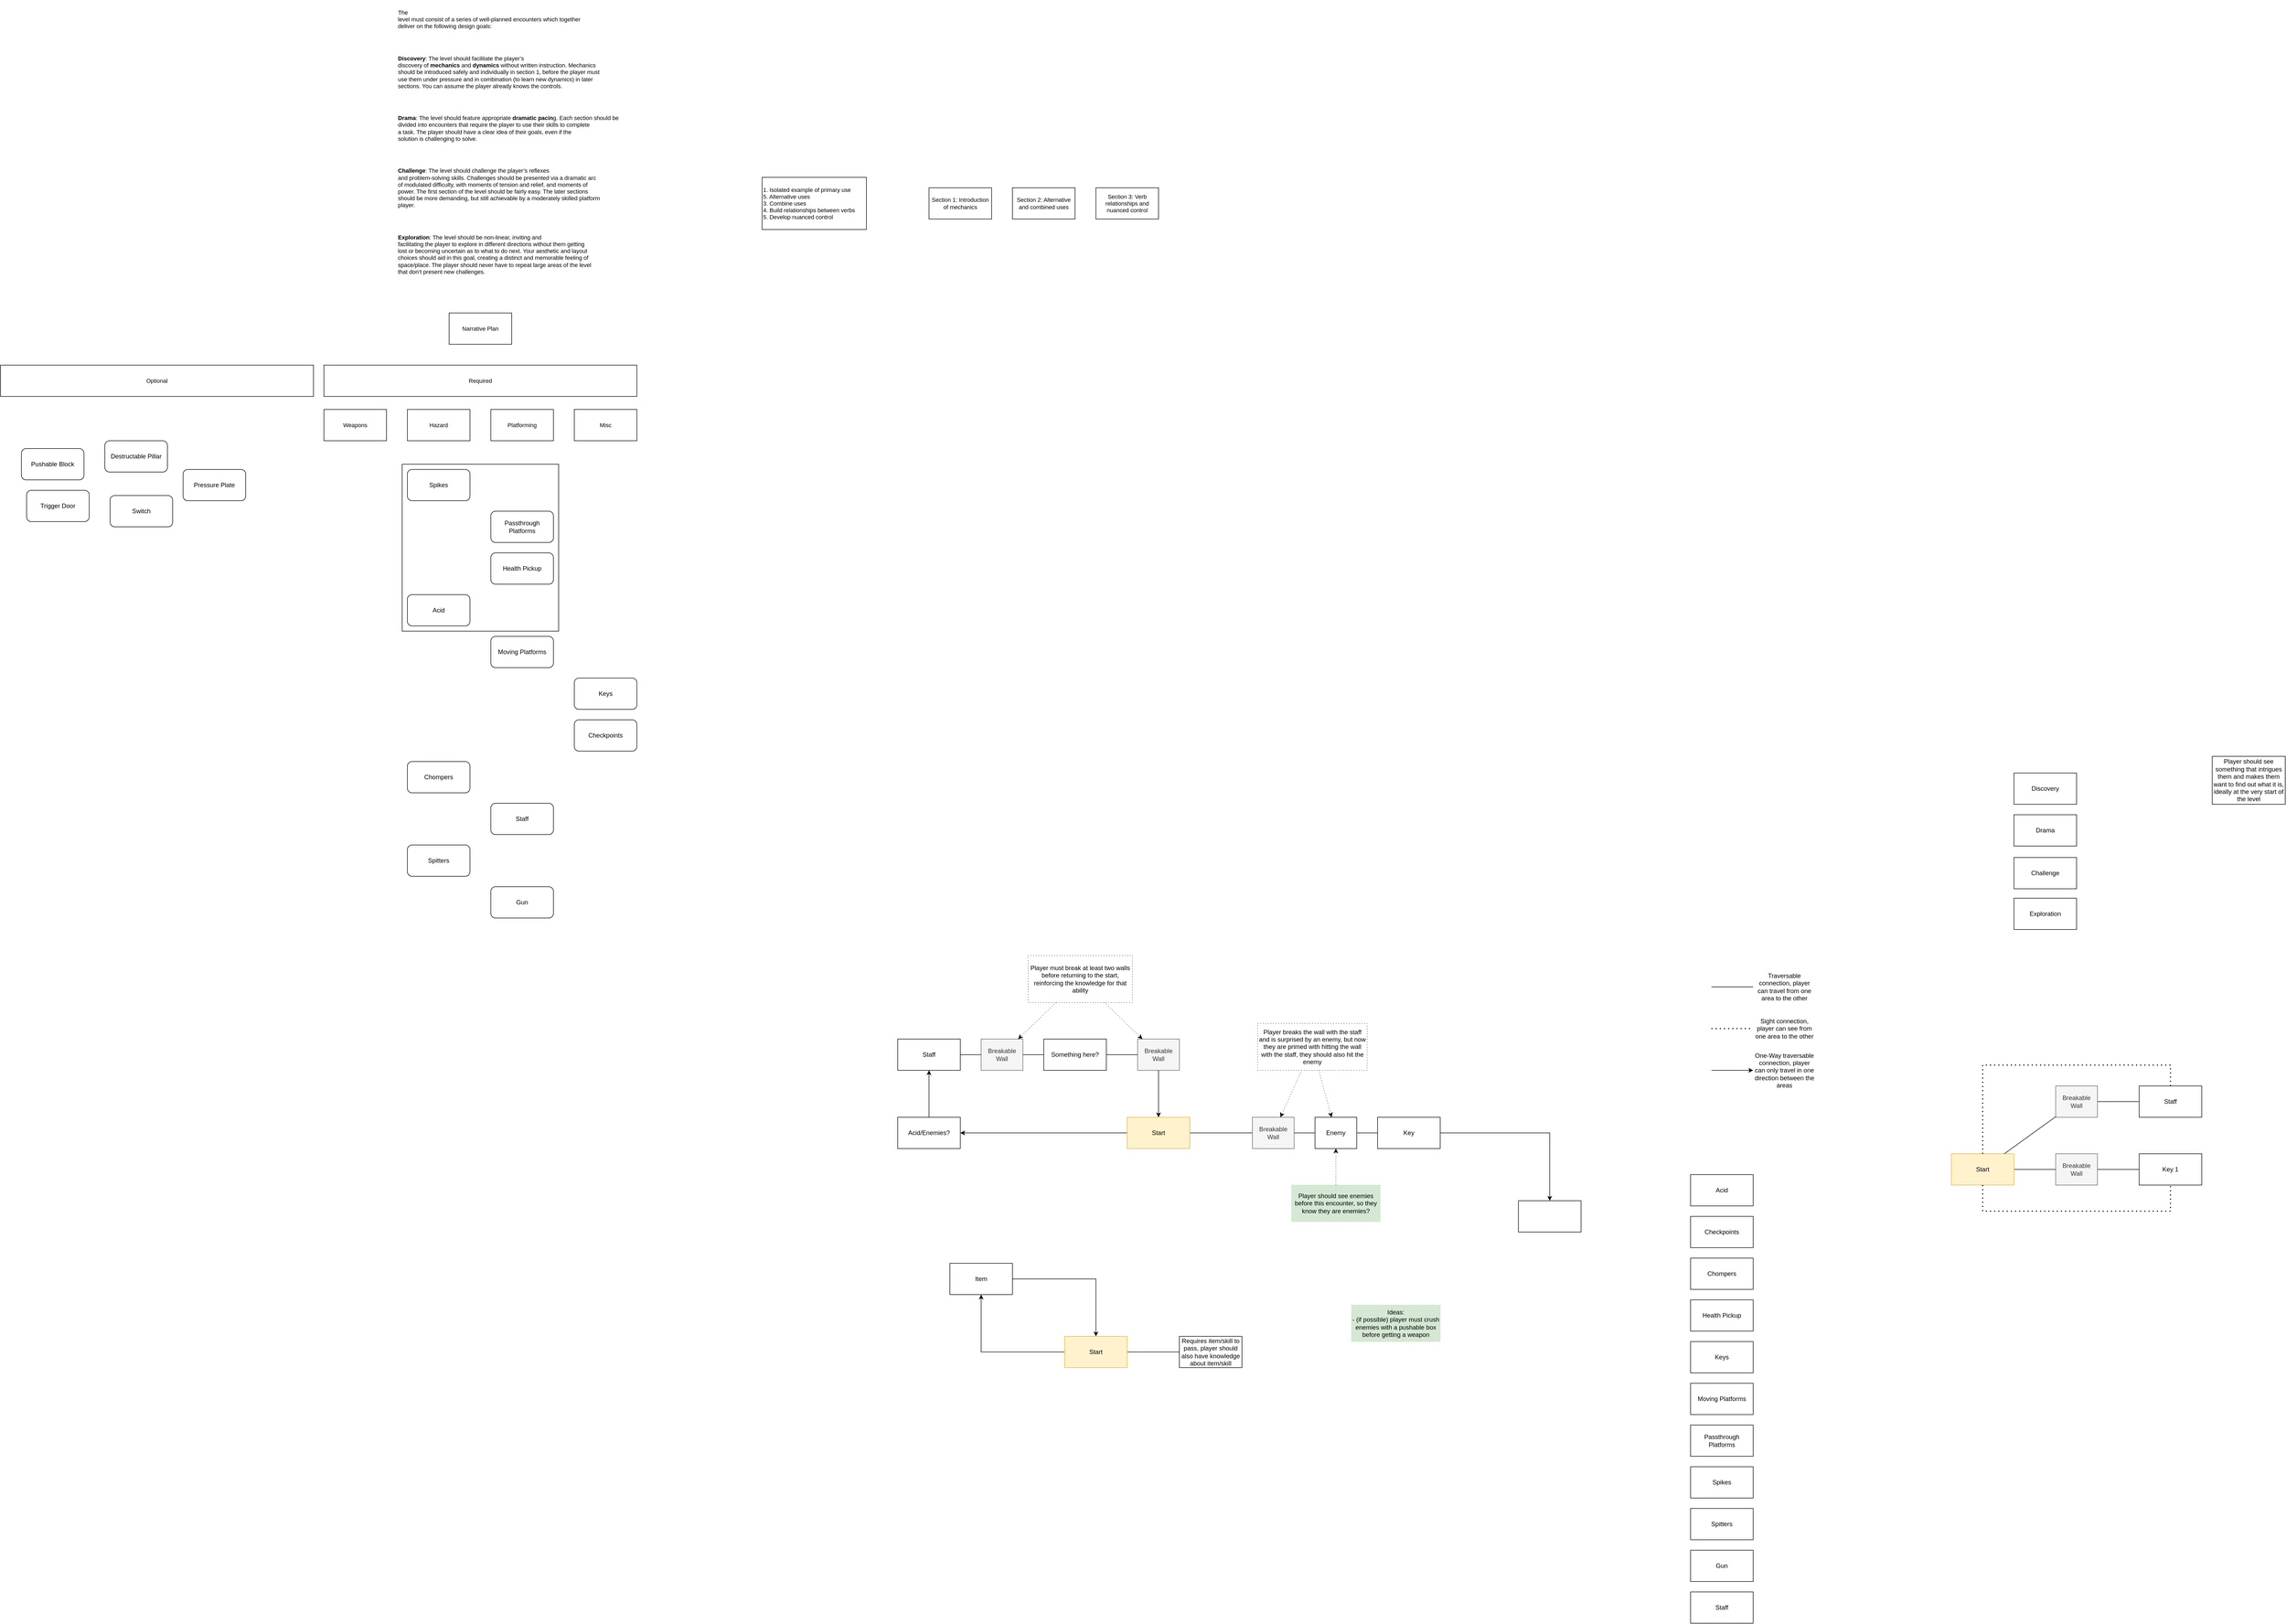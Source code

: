 <mxfile version="21.2.8" type="device" pages="4">
  <diagram name="brainstorming" id="DPRoERqRR_pG9GchBE5e">
    <mxGraphModel dx="3434" dy="1645" grid="1" gridSize="10" guides="1" tooltips="1" connect="1" arrows="1" fold="1" page="0" pageScale="1" pageWidth="827" pageHeight="1169" math="0" shadow="0">
      <root>
        <mxCell id="0" />
        <mxCell id="1" parent="0" />
        <mxCell id="bWfCDgar9gF63O39ZOi7-63" value="" style="rounded=0;whiteSpace=wrap;html=1;fontFamily=Helvetica;fontSize=11;fontColor=default;" parent="1" vertex="1">
          <mxGeometry x="-1090" y="110" width="300" height="320" as="geometry" />
        </mxCell>
        <mxCell id="yx6jJu0DkROf84uWze2I-20" style="edgeStyle=orthogonalEdgeStyle;rounded=0;orthogonalLoop=1;jettySize=auto;html=1;" parent="1" source="yx6jJu0DkROf84uWze2I-28" target="yx6jJu0DkROf84uWze2I-6" edge="1">
          <mxGeometry relative="1" as="geometry" />
        </mxCell>
        <mxCell id="yx6jJu0DkROf84uWze2I-41" style="edgeStyle=orthogonalEdgeStyle;rounded=0;orthogonalLoop=1;jettySize=auto;html=1;" parent="1" source="yx6jJu0DkROf84uWze2I-3" target="yx6jJu0DkROf84uWze2I-40" edge="1">
          <mxGeometry relative="1" as="geometry" />
        </mxCell>
        <mxCell id="yx6jJu0DkROf84uWze2I-3" value="Key" style="rounded=0;whiteSpace=wrap;html=1;" parent="1" vertex="1">
          <mxGeometry x="780" y="1362" width="120" height="60" as="geometry" />
        </mxCell>
        <mxCell id="yx6jJu0DkROf84uWze2I-5" value="" style="endArrow=none;html=1;rounded=0;" parent="1" source="yx6jJu0DkROf84uWze2I-39" target="yx6jJu0DkROf84uWze2I-2" edge="1">
          <mxGeometry width="50" height="50" relative="1" as="geometry">
            <mxPoint x="425" y="1392" as="sourcePoint" />
            <mxPoint x="760" y="1445" as="targetPoint" />
          </mxGeometry>
        </mxCell>
        <mxCell id="yx6jJu0DkROf84uWze2I-17" style="edgeStyle=orthogonalEdgeStyle;rounded=0;orthogonalLoop=1;jettySize=auto;html=1;endArrow=none;endFill=0;" parent="1" source="yx6jJu0DkROf84uWze2I-2" target="yx6jJu0DkROf84uWze2I-14" edge="1">
          <mxGeometry relative="1" as="geometry" />
        </mxCell>
        <mxCell id="yx6jJu0DkROf84uWze2I-2" value="Breakable Wall" style="rounded=0;whiteSpace=wrap;html=1;fillColor=#f5f5f5;fontColor=#333333;strokeColor=#666666;" parent="1" vertex="1">
          <mxGeometry x="540" y="1362" width="80" height="60" as="geometry" />
        </mxCell>
        <mxCell id="yx6jJu0DkROf84uWze2I-6" value="Staff" style="rounded=0;whiteSpace=wrap;html=1;" parent="1" vertex="1">
          <mxGeometry x="-140" y="1212" width="120" height="60" as="geometry" />
        </mxCell>
        <mxCell id="yx6jJu0DkROf84uWze2I-11" value="" style="endArrow=none;html=1;rounded=0;endFill=0;edgeStyle=orthogonalEdgeStyle;" parent="1" source="yx6jJu0DkROf84uWze2I-23" target="yx6jJu0DkROf84uWze2I-10" edge="1">
          <mxGeometry width="50" height="50" relative="1" as="geometry">
            <mxPoint x="120" y="1202" as="sourcePoint" />
            <mxPoint x="360" y="1362" as="targetPoint" />
          </mxGeometry>
        </mxCell>
        <mxCell id="yx6jJu0DkROf84uWze2I-19" style="edgeStyle=orthogonalEdgeStyle;rounded=0;orthogonalLoop=1;jettySize=auto;html=1;" parent="1" source="yx6jJu0DkROf84uWze2I-10" target="yx6jJu0DkROf84uWze2I-39" edge="1">
          <mxGeometry relative="1" as="geometry">
            <mxPoint x="360" y="1352" as="targetPoint" />
          </mxGeometry>
        </mxCell>
        <mxCell id="yx6jJu0DkROf84uWze2I-10" value="Breakable Wall" style="rounded=0;whiteSpace=wrap;html=1;fillColor=#f5f5f5;fontColor=#333333;strokeColor=#666666;" parent="1" vertex="1">
          <mxGeometry x="320" y="1212" width="80" height="60" as="geometry" />
        </mxCell>
        <mxCell id="yx6jJu0DkROf84uWze2I-34" style="edgeStyle=orthogonalEdgeStyle;rounded=0;orthogonalLoop=1;jettySize=auto;html=1;endArrow=none;endFill=0;" parent="1" source="yx6jJu0DkROf84uWze2I-14" target="yx6jJu0DkROf84uWze2I-3" edge="1">
          <mxGeometry relative="1" as="geometry" />
        </mxCell>
        <mxCell id="yx6jJu0DkROf84uWze2I-14" value="Enemy" style="rounded=0;whiteSpace=wrap;html=1;" parent="1" vertex="1">
          <mxGeometry x="660" y="1362" width="80" height="60" as="geometry" />
        </mxCell>
        <mxCell id="yx6jJu0DkROf84uWze2I-16" value="Player breaks the wall with the staff and is surprised by an enemy, but now they are primed with hitting the wall with the staff, they should also hit the enemy" style="rounded=0;whiteSpace=wrap;dashed=1;strokeColor=default;dashPattern=1 4;perimeterSpacing=0;" parent="1" vertex="1">
          <mxGeometry x="550" y="1182" width="210" height="90" as="geometry" />
        </mxCell>
        <mxCell id="yx6jJu0DkROf84uWze2I-18" value="Player must break at least two walls before returning to the start, reinforcing the knowledge for that ability" style="rounded=0;whiteSpace=wrap;dashed=1;strokeColor=default;dashPattern=1 4;perimeterSpacing=0;" parent="1" vertex="1">
          <mxGeometry x="110" y="1052" width="200" height="90" as="geometry" />
        </mxCell>
        <mxCell id="yx6jJu0DkROf84uWze2I-22" value="" style="endArrow=none;html=1;rounded=0;endFill=0;edgeStyle=orthogonalEdgeStyle;" parent="1" source="yx6jJu0DkROf84uWze2I-6" target="yx6jJu0DkROf84uWze2I-21" edge="1">
          <mxGeometry width="50" height="50" relative="1" as="geometry">
            <mxPoint x="-30" y="1242" as="sourcePoint" />
            <mxPoint x="210" y="1242" as="targetPoint" />
          </mxGeometry>
        </mxCell>
        <mxCell id="yx6jJu0DkROf84uWze2I-21" value="Breakable Wall" style="rounded=0;whiteSpace=wrap;html=1;fillColor=#f5f5f5;fontColor=#333333;strokeColor=#666666;" parent="1" vertex="1">
          <mxGeometry x="20" y="1212" width="80" height="60" as="geometry" />
        </mxCell>
        <mxCell id="yx6jJu0DkROf84uWze2I-24" value="" style="endArrow=none;html=1;rounded=0;endFill=0;edgeStyle=orthogonalEdgeStyle;" parent="1" source="yx6jJu0DkROf84uWze2I-21" target="yx6jJu0DkROf84uWze2I-23" edge="1">
          <mxGeometry width="50" height="50" relative="1" as="geometry">
            <mxPoint x="90" y="1242" as="sourcePoint" />
            <mxPoint x="320" y="1242" as="targetPoint" />
          </mxGeometry>
        </mxCell>
        <mxCell id="yx6jJu0DkROf84uWze2I-23" value="Something here?" style="rounded=0;whiteSpace=wrap;html=1;" parent="1" vertex="1">
          <mxGeometry x="140" y="1212" width="120" height="60" as="geometry" />
        </mxCell>
        <mxCell id="yx6jJu0DkROf84uWze2I-26" value="" style="endArrow=classic;html=1;rounded=0;dashed=1;dashPattern=1 4;" parent="1" source="yx6jJu0DkROf84uWze2I-18" target="yx6jJu0DkROf84uWze2I-21" edge="1">
          <mxGeometry width="50" height="50" relative="1" as="geometry">
            <mxPoint y="1202" as="sourcePoint" />
            <mxPoint x="50" y="1152" as="targetPoint" />
          </mxGeometry>
        </mxCell>
        <mxCell id="yx6jJu0DkROf84uWze2I-27" value="" style="endArrow=classic;html=1;rounded=0;dashed=1;dashPattern=1 4;" parent="1" source="yx6jJu0DkROf84uWze2I-18" target="yx6jJu0DkROf84uWze2I-10" edge="1">
          <mxGeometry width="50" height="50" relative="1" as="geometry">
            <mxPoint x="172" y="1132" as="sourcePoint" />
            <mxPoint x="95" y="1222" as="targetPoint" />
          </mxGeometry>
        </mxCell>
        <mxCell id="yx6jJu0DkROf84uWze2I-29" value="" style="edgeStyle=orthogonalEdgeStyle;rounded=0;orthogonalLoop=1;jettySize=auto;html=1;" parent="1" source="yx6jJu0DkROf84uWze2I-39" target="yx6jJu0DkROf84uWze2I-28" edge="1">
          <mxGeometry relative="1" as="geometry">
            <mxPoint x="295" y="1392" as="sourcePoint" />
            <mxPoint x="-80" y="1272" as="targetPoint" />
          </mxGeometry>
        </mxCell>
        <mxCell id="yx6jJu0DkROf84uWze2I-28" value="Acid/Enemies?" style="rounded=0;whiteSpace=wrap;html=1;" parent="1" vertex="1">
          <mxGeometry x="-140" y="1362" width="120" height="60" as="geometry" />
        </mxCell>
        <mxCell id="yx6jJu0DkROf84uWze2I-30" value="" style="endArrow=classic;html=1;rounded=0;dashed=1;dashPattern=1 4;" parent="1" source="yx6jJu0DkROf84uWze2I-16" target="yx6jJu0DkROf84uWze2I-2" edge="1">
          <mxGeometry width="50" height="50" relative="1" as="geometry">
            <mxPoint x="570.45" y="1222" as="sourcePoint" />
            <mxPoint x="642.45" y="1292" as="targetPoint" />
          </mxGeometry>
        </mxCell>
        <mxCell id="yx6jJu0DkROf84uWze2I-31" value="" style="endArrow=classic;html=1;rounded=0;dashed=1;dashPattern=1 4;" parent="1" source="yx6jJu0DkROf84uWze2I-16" target="yx6jJu0DkROf84uWze2I-14" edge="1">
          <mxGeometry width="50" height="50" relative="1" as="geometry">
            <mxPoint x="770.8" y="1232" as="sourcePoint" />
            <mxPoint x="678.8" y="1362" as="targetPoint" />
          </mxGeometry>
        </mxCell>
        <mxCell id="yx6jJu0DkROf84uWze2I-32" value="Player should see enemies before this encounter, so they know they are enemies?" style="rounded=0;whiteSpace=wrap;dashed=1;strokeColor=#82b366;dashPattern=1 4;perimeterSpacing=0;fillColor=#d5e8d4;" parent="1" vertex="1">
          <mxGeometry x="615" y="1492" width="170" height="70" as="geometry" />
        </mxCell>
        <mxCell id="yx6jJu0DkROf84uWze2I-33" value="" style="endArrow=classic;html=1;rounded=0;dashed=1;dashPattern=1 4;" parent="1" source="yx6jJu0DkROf84uWze2I-32" target="yx6jJu0DkROf84uWze2I-14" edge="1">
          <mxGeometry width="50" height="50" relative="1" as="geometry">
            <mxPoint x="629.73" y="1462" as="sourcePoint" />
            <mxPoint x="654.73" y="1552" as="targetPoint" />
          </mxGeometry>
        </mxCell>
        <mxCell id="yx6jJu0DkROf84uWze2I-39" value="Start" style="rounded=0;whiteSpace=wrap;html=1;fillColor=#fff2cc;strokeColor=#d6b656;" parent="1" vertex="1">
          <mxGeometry x="300" y="1362" width="120" height="60" as="geometry" />
        </mxCell>
        <mxCell id="yx6jJu0DkROf84uWze2I-40" value="" style="rounded=0;whiteSpace=wrap;html=1;" parent="1" vertex="1">
          <mxGeometry x="1050" y="1522" width="120" height="60" as="geometry" />
        </mxCell>
        <mxCell id="yx6jJu0DkROf84uWze2I-64" style="edgeStyle=orthogonalEdgeStyle;rounded=0;orthogonalLoop=1;jettySize=auto;html=1;" parent="1" source="yx6jJu0DkROf84uWze2I-61" target="yx6jJu0DkROf84uWze2I-62" edge="1">
          <mxGeometry relative="1" as="geometry" />
        </mxCell>
        <mxCell id="yx6jJu0DkROf84uWze2I-66" style="edgeStyle=orthogonalEdgeStyle;rounded=0;orthogonalLoop=1;jettySize=auto;html=1;endArrow=none;endFill=0;" parent="1" source="yx6jJu0DkROf84uWze2I-61" target="yx6jJu0DkROf84uWze2I-63" edge="1">
          <mxGeometry relative="1" as="geometry" />
        </mxCell>
        <mxCell id="yx6jJu0DkROf84uWze2I-61" value="Start" style="rounded=0;whiteSpace=wrap;html=1;fillColor=#fff2cc;strokeColor=#d6b656;" parent="1" vertex="1">
          <mxGeometry x="180" y="1782" width="120" height="60" as="geometry" />
        </mxCell>
        <mxCell id="yx6jJu0DkROf84uWze2I-65" style="edgeStyle=orthogonalEdgeStyle;rounded=0;orthogonalLoop=1;jettySize=auto;html=1;" parent="1" source="yx6jJu0DkROf84uWze2I-62" target="yx6jJu0DkROf84uWze2I-61" edge="1">
          <mxGeometry relative="1" as="geometry" />
        </mxCell>
        <mxCell id="yx6jJu0DkROf84uWze2I-62" value="Item" style="rounded=0;whiteSpace=wrap;html=1;" parent="1" vertex="1">
          <mxGeometry x="-40" y="1642" width="120" height="60" as="geometry" />
        </mxCell>
        <mxCell id="yx6jJu0DkROf84uWze2I-63" value="Requires item/skill to pass, player should also have knowledge about item/skill" style="rounded=0;whiteSpace=wrap;html=1;" parent="1" vertex="1">
          <mxGeometry x="400" y="1782" width="120" height="60" as="geometry" />
        </mxCell>
        <mxCell id="yx6jJu0DkROf84uWze2I-67" value="Ideas:&#xa;- (if possible) player must crush enemies with a pushable box before getting a weapon" style="rounded=0;whiteSpace=wrap;dashed=1;strokeColor=#82b366;dashPattern=1 4;perimeterSpacing=0;fillColor=#d5e8d4;align=center;" parent="1" vertex="1">
          <mxGeometry x="730" y="1722" width="170" height="70" as="geometry" />
        </mxCell>
        <mxCell id="bWfCDgar9gF63O39ZOi7-1" value="Staff" style="rounded=0;whiteSpace=wrap;html=1;" parent="1" vertex="1">
          <mxGeometry x="2240" y="1302" width="120" height="60" as="geometry" />
        </mxCell>
        <mxCell id="bWfCDgar9gF63O39ZOi7-2" value="Breakable Wall" style="rounded=0;whiteSpace=wrap;html=1;fillColor=#f5f5f5;fontColor=#333333;strokeColor=#666666;" parent="1" vertex="1">
          <mxGeometry x="2080" y="1432" width="80" height="60" as="geometry" />
        </mxCell>
        <mxCell id="bWfCDgar9gF63O39ZOi7-3" style="edgeStyle=orthogonalEdgeStyle;rounded=0;orthogonalLoop=1;jettySize=auto;html=1;endArrow=none;endFill=0;" parent="1" source="bWfCDgar9gF63O39ZOi7-4" target="bWfCDgar9gF63O39ZOi7-2" edge="1">
          <mxGeometry relative="1" as="geometry" />
        </mxCell>
        <mxCell id="bWfCDgar9gF63O39ZOi7-4" value="Start" style="rounded=0;whiteSpace=wrap;html=1;fillColor=#fff2cc;strokeColor=#d6b656;" parent="1" vertex="1">
          <mxGeometry x="1880" y="1432" width="120" height="60" as="geometry" />
        </mxCell>
        <mxCell id="bWfCDgar9gF63O39ZOi7-5" value="" style="group;" parent="1" vertex="1" connectable="0">
          <mxGeometry x="1380" y="1472" width="120" height="860" as="geometry" />
        </mxCell>
        <mxCell id="bWfCDgar9gF63O39ZOi7-6" value="Acid" style="rounded=0;whiteSpace=wrap;html=1;" parent="bWfCDgar9gF63O39ZOi7-5" vertex="1">
          <mxGeometry width="120" height="60" as="geometry" />
        </mxCell>
        <mxCell id="bWfCDgar9gF63O39ZOi7-7" value="Checkpoints" style="rounded=0;whiteSpace=wrap;html=1;" parent="bWfCDgar9gF63O39ZOi7-5" vertex="1">
          <mxGeometry y="80" width="120" height="60" as="geometry" />
        </mxCell>
        <mxCell id="bWfCDgar9gF63O39ZOi7-8" value="Chompers" style="rounded=0;whiteSpace=wrap;html=1;" parent="bWfCDgar9gF63O39ZOi7-5" vertex="1">
          <mxGeometry y="160" width="120" height="60" as="geometry" />
        </mxCell>
        <mxCell id="bWfCDgar9gF63O39ZOi7-9" value="Health Pickup" style="rounded=0;whiteSpace=wrap;html=1;" parent="bWfCDgar9gF63O39ZOi7-5" vertex="1">
          <mxGeometry y="240" width="120" height="60" as="geometry" />
        </mxCell>
        <mxCell id="bWfCDgar9gF63O39ZOi7-10" value="Keys" style="rounded=0;whiteSpace=wrap;html=1;" parent="bWfCDgar9gF63O39ZOi7-5" vertex="1">
          <mxGeometry y="320" width="120" height="60" as="geometry" />
        </mxCell>
        <mxCell id="bWfCDgar9gF63O39ZOi7-11" value="Moving Platforms" style="rounded=0;whiteSpace=wrap;html=1;" parent="bWfCDgar9gF63O39ZOi7-5" vertex="1">
          <mxGeometry y="400" width="120" height="60" as="geometry" />
        </mxCell>
        <mxCell id="bWfCDgar9gF63O39ZOi7-12" value="Passthrough Platforms" style="rounded=0;whiteSpace=wrap;html=1;" parent="bWfCDgar9gF63O39ZOi7-5" vertex="1">
          <mxGeometry y="480" width="120" height="60" as="geometry" />
        </mxCell>
        <mxCell id="bWfCDgar9gF63O39ZOi7-13" value="Spikes" style="rounded=0;whiteSpace=wrap;html=1;" parent="bWfCDgar9gF63O39ZOi7-5" vertex="1">
          <mxGeometry y="560" width="120" height="60" as="geometry" />
        </mxCell>
        <mxCell id="bWfCDgar9gF63O39ZOi7-14" value="Spitters" style="rounded=0;whiteSpace=wrap;html=1;" parent="bWfCDgar9gF63O39ZOi7-5" vertex="1">
          <mxGeometry y="640" width="120" height="60" as="geometry" />
        </mxCell>
        <mxCell id="bWfCDgar9gF63O39ZOi7-15" value="Gun" style="rounded=0;whiteSpace=wrap;html=1;" parent="bWfCDgar9gF63O39ZOi7-5" vertex="1">
          <mxGeometry y="720" width="120" height="60" as="geometry" />
        </mxCell>
        <mxCell id="bWfCDgar9gF63O39ZOi7-16" value="Staff" style="rounded=0;whiteSpace=wrap;html=1;" parent="bWfCDgar9gF63O39ZOi7-5" vertex="1">
          <mxGeometry y="800" width="120" height="60" as="geometry" />
        </mxCell>
        <mxCell id="bWfCDgar9gF63O39ZOi7-17" value="Key 1" style="rounded=0;whiteSpace=wrap;html=1;" parent="1" vertex="1">
          <mxGeometry x="2240" y="1432" width="120" height="60" as="geometry" />
        </mxCell>
        <mxCell id="bWfCDgar9gF63O39ZOi7-18" value="" style="endArrow=none;html=1;rounded=0;" parent="1" source="bWfCDgar9gF63O39ZOi7-2" target="bWfCDgar9gF63O39ZOi7-17" edge="1">
          <mxGeometry width="50" height="50" relative="1" as="geometry">
            <mxPoint x="2130" y="1582" as="sourcePoint" />
            <mxPoint x="2180" y="1532" as="targetPoint" />
          </mxGeometry>
        </mxCell>
        <mxCell id="bWfCDgar9gF63O39ZOi7-19" value="Breakable Wall" style="rounded=0;whiteSpace=wrap;html=1;fillColor=#f5f5f5;fontColor=#333333;strokeColor=#666666;" parent="1" vertex="1">
          <mxGeometry x="2080" y="1302" width="80" height="60" as="geometry" />
        </mxCell>
        <mxCell id="bWfCDgar9gF63O39ZOi7-20" value="" style="endArrow=none;html=1;rounded=0;" parent="1" source="bWfCDgar9gF63O39ZOi7-4" target="bWfCDgar9gF63O39ZOi7-19" edge="1">
          <mxGeometry width="50" height="50" relative="1" as="geometry">
            <mxPoint x="1940" y="1402" as="sourcePoint" />
            <mxPoint x="1990" y="1352" as="targetPoint" />
          </mxGeometry>
        </mxCell>
        <mxCell id="bWfCDgar9gF63O39ZOi7-21" value="" style="endArrow=none;html=1;rounded=0;" parent="1" source="bWfCDgar9gF63O39ZOi7-19" target="bWfCDgar9gF63O39ZOi7-1" edge="1">
          <mxGeometry width="50" height="50" relative="1" as="geometry">
            <mxPoint x="2090" y="1252" as="sourcePoint" />
            <mxPoint x="2140" y="1202" as="targetPoint" />
          </mxGeometry>
        </mxCell>
        <mxCell id="bWfCDgar9gF63O39ZOi7-22" value="" style="endArrow=none;dashed=1;html=1;dashPattern=1 3;strokeWidth=2;rounded=0;" parent="1" source="bWfCDgar9gF63O39ZOi7-4" target="bWfCDgar9gF63O39ZOi7-17" edge="1">
          <mxGeometry width="50" height="50" relative="1" as="geometry">
            <mxPoint x="2050" y="1632" as="sourcePoint" />
            <mxPoint x="2100" y="1582" as="targetPoint" />
            <Array as="points">
              <mxPoint x="1940" y="1542" />
              <mxPoint x="2300" y="1542" />
            </Array>
          </mxGeometry>
        </mxCell>
        <mxCell id="bWfCDgar9gF63O39ZOi7-23" value="" style="endArrow=none;dashed=1;html=1;dashPattern=1 3;strokeWidth=2;rounded=0;" parent="1" source="bWfCDgar9gF63O39ZOi7-4" target="bWfCDgar9gF63O39ZOi7-1" edge="1">
          <mxGeometry width="50" height="50" relative="1" as="geometry">
            <mxPoint x="1990" y="1402" as="sourcePoint" />
            <mxPoint x="2040" y="1352" as="targetPoint" />
            <Array as="points">
              <mxPoint x="1940" y="1262" />
              <mxPoint x="2300" y="1262" />
            </Array>
          </mxGeometry>
        </mxCell>
        <mxCell id="bWfCDgar9gF63O39ZOi7-24" value="" style="group;" parent="1" vertex="1" connectable="0">
          <mxGeometry x="1420" y="1072" width="200" height="240" as="geometry" />
        </mxCell>
        <mxCell id="bWfCDgar9gF63O39ZOi7-25" value="" style="endArrow=none;html=1;rounded=0;" parent="bWfCDgar9gF63O39ZOi7-24" edge="1">
          <mxGeometry width="50" height="50" relative="1" as="geometry">
            <mxPoint y="40" as="sourcePoint" />
            <mxPoint x="80" y="40" as="targetPoint" />
          </mxGeometry>
        </mxCell>
        <mxCell id="bWfCDgar9gF63O39ZOi7-26" value="Sight connection, player can see from one area to the other" style="text;html=1;strokeColor=none;fillColor=none;align=center;verticalAlign=middle;whiteSpace=wrap;rounded=0;" parent="bWfCDgar9gF63O39ZOi7-24" vertex="1">
          <mxGeometry x="80" y="80" width="120" height="80" as="geometry" />
        </mxCell>
        <mxCell id="bWfCDgar9gF63O39ZOi7-27" value="Traversable connection, player can travel from one area to the other" style="text;html=1;strokeColor=none;fillColor=none;align=center;verticalAlign=middle;whiteSpace=wrap;rounded=0;" parent="bWfCDgar9gF63O39ZOi7-24" vertex="1">
          <mxGeometry x="80" width="120" height="80" as="geometry" />
        </mxCell>
        <mxCell id="bWfCDgar9gF63O39ZOi7-28" value="" style="endArrow=none;dashed=1;html=1;dashPattern=1 3;strokeWidth=2;rounded=0;" parent="bWfCDgar9gF63O39ZOi7-24" edge="1">
          <mxGeometry width="50" height="50" relative="1" as="geometry">
            <mxPoint y="120" as="sourcePoint" />
            <mxPoint x="80" y="120" as="targetPoint" />
          </mxGeometry>
        </mxCell>
        <mxCell id="bWfCDgar9gF63O39ZOi7-29" value="" style="endArrow=classic;html=1;rounded=0;" parent="bWfCDgar9gF63O39ZOi7-24" edge="1">
          <mxGeometry width="50" height="50" relative="1" as="geometry">
            <mxPoint y="200" as="sourcePoint" />
            <mxPoint x="80" y="200" as="targetPoint" />
          </mxGeometry>
        </mxCell>
        <mxCell id="bWfCDgar9gF63O39ZOi7-30" value="One-Way traversable connection, player can only travel in one direction between the areas" style="text;html=1;strokeColor=none;fillColor=none;align=center;verticalAlign=middle;whiteSpace=wrap;rounded=0;" parent="bWfCDgar9gF63O39ZOi7-24" vertex="1">
          <mxGeometry x="80" y="160" width="120" height="80" as="geometry" />
        </mxCell>
        <mxCell id="bWfCDgar9gF63O39ZOi7-31" value="Player should see something that intrigues them and makes them want to find out what it is, ideally at the very start of the level" style="rounded=0;whiteSpace=wrap;html=1;" parent="1" vertex="1">
          <mxGeometry x="2380" y="670" width="140" height="92" as="geometry" />
        </mxCell>
        <mxCell id="bWfCDgar9gF63O39ZOi7-32" value="Drama" style="rounded=0;whiteSpace=wrap;html=1;" parent="1" vertex="1">
          <mxGeometry x="2000" y="782" width="120" height="60" as="geometry" />
        </mxCell>
        <mxCell id="bWfCDgar9gF63O39ZOi7-33" value="Discovery" style="rounded=0;whiteSpace=wrap;html=1;" parent="1" vertex="1">
          <mxGeometry x="2000" y="702" width="120" height="60" as="geometry" />
        </mxCell>
        <mxCell id="bWfCDgar9gF63O39ZOi7-34" value="Challenge" style="rounded=0;whiteSpace=wrap;html=1;" parent="1" vertex="1">
          <mxGeometry x="2000" y="864" width="120" height="60" as="geometry" />
        </mxCell>
        <mxCell id="bWfCDgar9gF63O39ZOi7-35" value="Exploration" style="rounded=0;whiteSpace=wrap;html=1;" parent="1" vertex="1">
          <mxGeometry x="2000" y="942" width="120" height="60" as="geometry" />
        </mxCell>
        <mxCell id="bWfCDgar9gF63O39ZOi7-36" value="&lt;p&gt;The&#xa;level must consist of a series of well-planned encounters which together&#xa;deliver on the following design goals:&lt;/p&gt;&#xa;&#xa;&lt;p&gt;&lt;b&gt;Discovery&lt;/b&gt;: The level should facilitate the player’s&#xa;discovery of &lt;b&gt;mechanics&lt;/b&gt; and &lt;b&gt;dynamics&lt;/b&gt; without written instruction. Mechanics&#xa;should be introduced safely and individually in section 1, before the player must&#xa;use them under pressure and in combination (to learn new dynamics) in later&#xa;sections. You can assume the player already knows the controls.&lt;/p&gt;&#xa;&#xa;&lt;p&gt;&lt;b&gt;Drama&lt;/b&gt;:&amp;nbsp;The level should feature appropriate &lt;b&gt;dramatic pacin&lt;/b&gt;g. Each section should be&#xa;divided into encounters that require the player to use their skills to complete&#xa;a task. The player should have a clear idea of their goals, even if the&#xa;solution is challenging to solve.&lt;/p&gt;&#xa;&#xa;&lt;p&gt;&lt;b&gt;Challenge&lt;/b&gt;: The level should challenge the player’s reflexes&#xa;and problem-solving skills. Challenges should be presented via a dramatic arc&#xa;of modulated difficulty, with moments of tension and relief, and moments of&#xa;power. The first section of the level should be fairly easy. The later sections&#xa;should be more demanding, but still achievable by a moderately skilled platform&#xa;player.&lt;/p&gt;&#xa;&#xa;&lt;p&gt;&lt;b&gt;Exploration&lt;/b&gt;: The level should be non-linear, inviting and&#xa;facilitating the player to explore in different directions without them getting&#xa;lost or becoming uncertain as to what to do next. Your aesthetic and layout&#xa;choices should aid in this goal, creating a distinct and memorable feeling of&#xa;space/place. The player should never have to repeat large areas of the level&#xa;that don’t present new challenges.&lt;/p&gt;" style="text;whiteSpace=wrap;html=1;fontSize=11;fontFamily=Helvetica;fontColor=default;" parent="1" vertex="1">
          <mxGeometry x="-1100" y="-780" width="460" height="560" as="geometry" />
        </mxCell>
        <mxCell id="bWfCDgar9gF63O39ZOi7-39" value="Narrative Plan" style="rounded=0;whiteSpace=wrap;html=1;fontFamily=Helvetica;fontSize=11;fontColor=default;" parent="1" vertex="1">
          <mxGeometry x="-1000" y="-180" width="120" height="60" as="geometry" />
        </mxCell>
        <mxCell id="yx6jJu0DkROf84uWze2I-47" value="Acid" style="rounded=1;whiteSpace=wrap;html=1;perimeterSpacing=0;" parent="1" vertex="1">
          <mxGeometry x="-1080" y="360" width="120" height="60" as="geometry" />
        </mxCell>
        <mxCell id="yx6jJu0DkROf84uWze2I-48" value="Checkpoints" style="rounded=1;whiteSpace=wrap;html=1;perimeterSpacing=0;" parent="1" vertex="1">
          <mxGeometry x="-760" y="600" width="120" height="60" as="geometry" />
        </mxCell>
        <mxCell id="yx6jJu0DkROf84uWze2I-49" value="Chompers" style="rounded=1;whiteSpace=wrap;html=1;perimeterSpacing=0;" parent="1" vertex="1">
          <mxGeometry x="-1080" y="680" width="120" height="60" as="geometry" />
        </mxCell>
        <mxCell id="yx6jJu0DkROf84uWze2I-50" value="Health Pickup" style="rounded=1;whiteSpace=wrap;html=1;perimeterSpacing=0;" parent="1" vertex="1">
          <mxGeometry x="-920" y="280" width="120" height="60" as="geometry" />
        </mxCell>
        <mxCell id="yx6jJu0DkROf84uWze2I-51" value="Keys" style="rounded=1;whiteSpace=wrap;html=1;perimeterSpacing=0;" parent="1" vertex="1">
          <mxGeometry x="-760" y="520" width="120" height="60" as="geometry" />
        </mxCell>
        <mxCell id="yx6jJu0DkROf84uWze2I-52" value="Moving Platforms" style="rounded=1;whiteSpace=wrap;html=1;perimeterSpacing=0;" parent="1" vertex="1">
          <mxGeometry x="-920" y="440" width="120" height="60" as="geometry" />
        </mxCell>
        <mxCell id="yx6jJu0DkROf84uWze2I-53" value="Passthrough Platforms" style="rounded=1;whiteSpace=wrap;html=1;perimeterSpacing=0;" parent="1" vertex="1">
          <mxGeometry x="-920" y="200" width="120" height="60" as="geometry" />
        </mxCell>
        <mxCell id="yx6jJu0DkROf84uWze2I-54" value="Spikes" style="rounded=1;whiteSpace=wrap;html=1;perimeterSpacing=0;" parent="1" vertex="1">
          <mxGeometry x="-1080" y="120" width="120" height="60" as="geometry" />
        </mxCell>
        <mxCell id="yx6jJu0DkROf84uWze2I-55" value="Spitters" style="rounded=1;whiteSpace=wrap;html=1;perimeterSpacing=0;" parent="1" vertex="1">
          <mxGeometry x="-1080" y="840" width="120" height="60" as="geometry" />
        </mxCell>
        <mxCell id="yx6jJu0DkROf84uWze2I-56" value="Gun" style="rounded=1;whiteSpace=wrap;html=1;perimeterSpacing=0;" parent="1" vertex="1">
          <mxGeometry x="-920" y="920" width="120" height="60" as="geometry" />
        </mxCell>
        <mxCell id="yx6jJu0DkROf84uWze2I-57" value="Staff" style="rounded=1;whiteSpace=wrap;html=1;perimeterSpacing=0;" parent="1" vertex="1">
          <mxGeometry x="-920" y="760" width="120" height="60" as="geometry" />
        </mxCell>
        <mxCell id="bWfCDgar9gF63O39ZOi7-51" value="Weapons" style="rounded=0;whiteSpace=wrap;html=1;fontFamily=Helvetica;fontSize=11;fontColor=default;" parent="1" vertex="1">
          <mxGeometry x="-1240" y="5" width="120" height="60" as="geometry" />
        </mxCell>
        <mxCell id="bWfCDgar9gF63O39ZOi7-52" value="Hazard" style="rounded=0;whiteSpace=wrap;html=1;fontFamily=Helvetica;fontSize=11;fontColor=default;" parent="1" vertex="1">
          <mxGeometry x="-1080" y="5" width="120" height="60" as="geometry" />
        </mxCell>
        <mxCell id="bWfCDgar9gF63O39ZOi7-53" value="Platforming" style="rounded=0;whiteSpace=wrap;html=1;fontFamily=Helvetica;fontSize=11;fontColor=default;" parent="1" vertex="1">
          <mxGeometry x="-920" y="5" width="120" height="60" as="geometry" />
        </mxCell>
        <mxCell id="bWfCDgar9gF63O39ZOi7-54" value="Misc" style="rounded=0;whiteSpace=wrap;html=1;fontFamily=Helvetica;fontSize=11;fontColor=default;" parent="1" vertex="1">
          <mxGeometry x="-760" y="5" width="120" height="60" as="geometry" />
        </mxCell>
        <mxCell id="bWfCDgar9gF63O39ZOi7-56" value="Required" style="rounded=0;whiteSpace=wrap;html=1;fontFamily=Helvetica;fontSize=11;fontColor=default;" parent="1" vertex="1">
          <mxGeometry x="-1240" y="-80" width="600" height="60" as="geometry" />
        </mxCell>
        <mxCell id="bWfCDgar9gF63O39ZOi7-57" value="Optional" style="rounded=0;whiteSpace=wrap;html=1;fontFamily=Helvetica;fontSize=11;fontColor=default;" parent="1" vertex="1">
          <mxGeometry x="-1860" y="-80" width="600" height="60" as="geometry" />
        </mxCell>
        <mxCell id="bWfCDgar9gF63O39ZOi7-58" value="Destructable Pillar" style="rounded=1;whiteSpace=wrap;html=1;perimeterSpacing=0;" parent="1" vertex="1">
          <mxGeometry x="-1660" y="65" width="120" height="60" as="geometry" />
        </mxCell>
        <mxCell id="bWfCDgar9gF63O39ZOi7-59" value="Pressure Plate" style="rounded=1;whiteSpace=wrap;html=1;perimeterSpacing=0;" parent="1" vertex="1">
          <mxGeometry x="-1510" y="120" width="120" height="60" as="geometry" />
        </mxCell>
        <mxCell id="bWfCDgar9gF63O39ZOi7-60" value="Trigger Door" style="rounded=1;whiteSpace=wrap;html=1;perimeterSpacing=0;" parent="1" vertex="1">
          <mxGeometry x="-1810" y="160" width="120" height="60" as="geometry" />
        </mxCell>
        <mxCell id="bWfCDgar9gF63O39ZOi7-61" value="Switch" style="rounded=1;whiteSpace=wrap;html=1;perimeterSpacing=0;" parent="1" vertex="1">
          <mxGeometry x="-1650" y="170" width="120" height="60" as="geometry" />
        </mxCell>
        <mxCell id="bWfCDgar9gF63O39ZOi7-62" value="Pushable Block" style="rounded=1;whiteSpace=wrap;html=1;perimeterSpacing=0;" parent="1" vertex="1">
          <mxGeometry x="-1820" y="80" width="120" height="60" as="geometry" />
        </mxCell>
        <mxCell id="6qboH_0hDebkC7RI3ulS-1" value="Section 1: Introduction of mechanics" style="rounded=0;whiteSpace=wrap;html=1;fontFamily=Helvetica;fontSize=11;fontColor=default;" parent="1" vertex="1">
          <mxGeometry x="-80" y="-420" width="120" height="60" as="geometry" />
        </mxCell>
        <mxCell id="6qboH_0hDebkC7RI3ulS-2" value="Section 2: Alternative and combined uses" style="rounded=0;whiteSpace=wrap;html=1;fontFamily=Helvetica;fontSize=11;fontColor=default;" parent="1" vertex="1">
          <mxGeometry x="80" y="-420" width="120" height="60" as="geometry" />
        </mxCell>
        <mxCell id="6qboH_0hDebkC7RI3ulS-6" value="Section 3: Verb relationships and nuanced control" style="rounded=0;whiteSpace=wrap;html=1;fontFamily=Helvetica;fontSize=11;fontColor=default;" parent="1" vertex="1">
          <mxGeometry x="240" y="-420" width="120" height="60" as="geometry" />
        </mxCell>
        <mxCell id="6qboH_0hDebkC7RI3ulS-7" value="1. Isolated example of primary use&lt;br style=&quot;border-color: var(--border-color);&quot;&gt;&lt;span style=&quot;&quot;&gt;5. Alternative uses&lt;/span&gt;&lt;br style=&quot;border-color: var(--border-color);&quot;&gt;&lt;span style=&quot;&quot;&gt;3. Combine uses&lt;/span&gt;&lt;br style=&quot;border-color: var(--border-color);&quot;&gt;&lt;span style=&quot;&quot;&gt;4. Build relationships between verbs&lt;/span&gt;&lt;br style=&quot;border-color: var(--border-color);&quot;&gt;&lt;span style=&quot;&quot;&gt;5. Develop nuanced control&lt;/span&gt;" style="rounded=0;whiteSpace=wrap;html=1;fontFamily=Helvetica;fontSize=11;fontColor=default;align=left;labelPosition=center;verticalLabelPosition=middle;verticalAlign=middle;horizontal=1;" parent="1" vertex="1">
          <mxGeometry x="-400" y="-440" width="200" height="100" as="geometry" />
        </mxCell>
      </root>
    </mxGraphModel>
  </diagram>
  <diagram id="qNft4T7tGc_hLoiYUdjP" name="molecule">
    <mxGraphModel dx="1834" dy="1245" grid="1" gridSize="10" guides="1" tooltips="1" connect="1" arrows="1" fold="1" page="0" pageScale="1" pageWidth="827" pageHeight="1169" math="0" shadow="0">
      <root>
        <mxCell id="0" />
        <mxCell id="1" parent="0" />
        <mxCell id="7Q_PPo-GcwkaL0LO3xSi-1" value="Section 1" style="rounded=0;whiteSpace=wrap;html=1;fontFamily=Helvetica;fontSize=11;fontColor=default;fillColor=none;dashed=1;verticalAlign=top;" parent="1" vertex="1">
          <mxGeometry x="80" y="-220" width="760" height="430" as="geometry" />
        </mxCell>
        <mxCell id="B7zMA6vWomzV8QNxkTpY-1" style="edgeStyle=orthogonalEdgeStyle;rounded=0;orthogonalLoop=1;jettySize=auto;html=1;endArrow=none;endFill=0;" parent="1" source="B7zMA6vWomzV8QNxkTpY-2" target="B7zMA6vWomzV8QNxkTpY-3" edge="1">
          <mxGeometry relative="1" as="geometry" />
        </mxCell>
        <mxCell id="B7zMA6vWomzV8QNxkTpY-2" value="Start" style="rounded=1;whiteSpace=wrap;html=1;fillColor=#fff2cc;strokeColor=#d6b656;glass=0;shadow=0;" parent="1" vertex="1">
          <mxGeometry x="160" width="120" height="60" as="geometry" />
        </mxCell>
        <mxCell id="B7zMA6vWomzV8QNxkTpY-3" value="Spike, Chomper" style="rounded=1;whiteSpace=wrap;html=1;" parent="1" vertex="1">
          <mxGeometry x="360" width="120" height="60" as="geometry" />
        </mxCell>
        <mxCell id="B7zMA6vWomzV8QNxkTpY-4" value="Passthrough platforms, health pickup" style="rounded=1;whiteSpace=wrap;html=1;" parent="1" vertex="1">
          <mxGeometry x="520" y="-160" width="120" height="60" as="geometry" />
        </mxCell>
        <mxCell id="B7zMA6vWomzV8QNxkTpY-5" value="Spitter, gun" style="rounded=1;whiteSpace=wrap;html=1;" parent="1" vertex="1">
          <mxGeometry x="520" y="-80" width="120" height="60" as="geometry" />
        </mxCell>
        <mxCell id="B7zMA6vWomzV8QNxkTpY-6" value="Acid, checkpoint" style="rounded=1;whiteSpace=wrap;html=1;" parent="1" vertex="1">
          <mxGeometry x="520" width="120" height="60" as="geometry" />
        </mxCell>
        <mxCell id="B7zMA6vWomzV8QNxkTpY-7" style="edgeStyle=orthogonalEdgeStyle;shape=connector;rounded=0;orthogonalLoop=1;jettySize=auto;html=1;labelBackgroundColor=default;strokeColor=default;fontFamily=Helvetica;fontSize=11;fontColor=default;endArrow=classic;endFill=1;" parent="1" source="B7zMA6vWomzV8QNxkTpY-11" target="B7zMA6vWomzV8QNxkTpY-2" edge="1">
          <mxGeometry relative="1" as="geometry">
            <Array as="points">
              <mxPoint x="220" y="140" />
            </Array>
          </mxGeometry>
        </mxCell>
        <mxCell id="B7zMA6vWomzV8QNxkTpY-8" value="Staff, breakable pillars" style="rounded=1;whiteSpace=wrap;html=1;" parent="1" vertex="1">
          <mxGeometry x="680" width="120" height="60" as="geometry" />
        </mxCell>
        <mxCell id="B7zMA6vWomzV8QNxkTpY-9" style="edgeStyle=orthogonalEdgeStyle;shape=connector;rounded=0;orthogonalLoop=1;jettySize=auto;html=1;labelBackgroundColor=default;strokeColor=default;fontFamily=Helvetica;fontSize=11;fontColor=default;endArrow=none;endFill=0;" parent="1" source="B7zMA6vWomzV8QNxkTpY-10" target="B7zMA6vWomzV8QNxkTpY-12" edge="1">
          <mxGeometry relative="1" as="geometry" />
        </mxCell>
        <mxCell id="B7zMA6vWomzV8QNxkTpY-10" value="breakable pillar" style="rounded=0;whiteSpace=wrap;html=1;fontFamily=Helvetica;fontSize=11;fontColor=#333333;fillColor=#f5f5f5;strokeColor=#666666;" parent="1" vertex="1">
          <mxGeometry x="100" width="60" height="60" as="geometry" />
        </mxCell>
        <mxCell id="B7zMA6vWomzV8QNxkTpY-11" value="breakable pillar" style="rounded=0;whiteSpace=wrap;html=1;fontFamily=Helvetica;fontSize=11;fontColor=#333333;fillColor=#f5f5f5;strokeColor=#666666;" parent="1" vertex="1">
          <mxGeometry x="710" y="60" width="60" height="60" as="geometry" />
        </mxCell>
        <mxCell id="B7zMA6vWomzV8QNxkTpY-12" value="key, end door" style="rounded=1;whiteSpace=wrap;html=1;" parent="1" vertex="1">
          <mxGeometry x="-80" width="120" height="60" as="geometry" />
        </mxCell>
        <mxCell id="B7zMA6vWomzV8QNxkTpY-13" value="TODO: order these well" style="text;html=1;strokeColor=none;fillColor=none;align=center;verticalAlign=middle;whiteSpace=wrap;rounded=0;fontSize=11;fontFamily=Helvetica;fontColor=default;" parent="1" vertex="1">
          <mxGeometry x="430" y="-140" width="80" height="40" as="geometry" />
        </mxCell>
      </root>
    </mxGraphModel>
  </diagram>
  <diagram id="txd4OB6ff05juOAZICLy" name="encounters">
    <mxGraphModel dx="1434" dy="845" grid="1" gridSize="10" guides="1" tooltips="1" connect="1" arrows="1" fold="1" page="0" pageScale="1" pageWidth="827" pageHeight="1169" math="0" shadow="0">
      <root>
        <mxCell id="0" />
        <mxCell id="1" parent="0" />
      </root>
    </mxGraphModel>
  </diagram>
  <diagram id="EBMWZZeK-TQWIozfOn9t" name="storyboard">
    <mxGraphModel dx="795" dy="704" grid="1" gridSize="10" guides="1" tooltips="1" connect="1" arrows="1" fold="1" page="0" pageScale="1" pageWidth="827" pageHeight="1169" background="none" math="0" shadow="0">
      <root>
        <mxCell id="0" />
        <mxCell id="1" parent="0" />
        <mxCell id="7oOFwYUWh04dhXBXhSCW-5" style="edgeStyle=orthogonalEdgeStyle;rounded=0;orthogonalLoop=1;jettySize=auto;html=1;" parent="1" source="7oOFwYUWh04dhXBXhSCW-1" target="7oOFwYUWh04dhXBXhSCW-6" edge="1">
          <mxGeometry relative="1" as="geometry">
            <mxPoint x="730" y="630" as="targetPoint" />
          </mxGeometry>
        </mxCell>
        <mxCell id="7oOFwYUWh04dhXBXhSCW-1" value="Start" style="rounded=1;whiteSpace=wrap;html=1;fontFamily=Helvetica;fontSize=11;fontColor=default;" parent="1" vertex="1">
          <mxGeometry x="670" y="510" width="120" height="60" as="geometry" />
        </mxCell>
        <mxCell id="7oOFwYUWh04dhXBXhSCW-10" style="edgeStyle=orthogonalEdgeStyle;rounded=0;orthogonalLoop=1;jettySize=auto;html=1;" parent="1" source="7oOFwYUWh04dhXBXhSCW-6" target="7oOFwYUWh04dhXBXhSCW-13" edge="1">
          <mxGeometry relative="1" as="geometry" />
        </mxCell>
        <mxCell id="7oOFwYUWh04dhXBXhSCW-6" value="Player sees multiple paths to choose, one which is a blocked path with a key behind it (motivation)" style="rounded=1;whiteSpace=wrap;html=1;" parent="1" vertex="1">
          <mxGeometry x="670" y="630" width="120" height="80" as="geometry" />
        </mxCell>
        <mxCell id="7oOFwYUWh04dhXBXhSCW-19" style="edgeStyle=orthogonalEdgeStyle;rounded=0;orthogonalLoop=1;jettySize=auto;html=1;" parent="1" source="7oOFwYUWh04dhXBXhSCW-8" target="7oOFwYUWh04dhXBXhSCW-18" edge="1">
          <mxGeometry relative="1" as="geometry" />
        </mxCell>
        <mxCell id="7oOFwYUWh04dhXBXhSCW-8" value="Player completes the second challenge" style="rounded=1;whiteSpace=wrap;html=1;" parent="1" vertex="1">
          <mxGeometry x="1070" y="640" width="120" height="60" as="geometry" />
        </mxCell>
        <mxCell id="7oOFwYUWh04dhXBXhSCW-14" style="edgeStyle=orthogonalEdgeStyle;rounded=0;orthogonalLoop=1;jettySize=auto;html=1;" parent="1" source="7oOFwYUWh04dhXBXhSCW-13" target="7oOFwYUWh04dhXBXhSCW-8" edge="1">
          <mxGeometry relative="1" as="geometry" />
        </mxCell>
        <mxCell id="7oOFwYUWh04dhXBXhSCW-13" value="Player overcomes first challenge to open the door" style="rounded=1;whiteSpace=wrap;html=1;" parent="1" vertex="1">
          <mxGeometry x="870" y="640" width="120" height="60" as="geometry" />
        </mxCell>
        <mxCell id="7oOFwYUWh04dhXBXhSCW-17" style="edgeStyle=orthogonalEdgeStyle;rounded=0;orthogonalLoop=1;jettySize=auto;html=1;" parent="1" source="7oOFwYUWh04dhXBXhSCW-15" target="7oOFwYUWh04dhXBXhSCW-16" edge="1">
          <mxGeometry relative="1" as="geometry" />
        </mxCell>
        <mxCell id="7oOFwYUWh04dhXBXhSCW-15" value="Final rush to the finish" style="rounded=1;whiteSpace=wrap;html=1;" parent="1" vertex="1">
          <mxGeometry x="870" y="990" width="120" height="60" as="geometry" />
        </mxCell>
        <mxCell id="7oOFwYUWh04dhXBXhSCW-16" value="Finish" style="rounded=1;whiteSpace=wrap;html=1;fontFamily=Helvetica;fontSize=11;fontColor=default;" parent="1" vertex="1">
          <mxGeometry x="1070" y="990" width="120" height="60" as="geometry" />
        </mxCell>
        <mxCell id="7oOFwYUWh04dhXBXhSCW-29" style="edgeStyle=orthogonalEdgeStyle;rounded=0;orthogonalLoop=1;jettySize=auto;html=1;" parent="1" source="7oOFwYUWh04dhXBXhSCW-18" target="7oOFwYUWh04dhXBXhSCW-28" edge="1">
          <mxGeometry relative="1" as="geometry" />
        </mxCell>
        <mxCell id="7oOFwYUWh04dhXBXhSCW-18" value="Player is rewarded with the first key and access to the rest of the level" style="rounded=1;whiteSpace=wrap;html=1;" parent="1" vertex="1">
          <mxGeometry x="1250" y="640" width="120" height="60" as="geometry" />
        </mxCell>
        <mxCell id="7oOFwYUWh04dhXBXhSCW-23" style="edgeStyle=orthogonalEdgeStyle;rounded=0;orthogonalLoop=1;jettySize=auto;html=1;" parent="1" source="7oOFwYUWh04dhXBXhSCW-20" target="7oOFwYUWh04dhXBXhSCW-25" edge="1">
          <mxGeometry relative="1" as="geometry" />
        </mxCell>
        <mxCell id="7oOFwYUWh04dhXBXhSCW-20" value="Player is rewarded with the second key and the second door opening" style="rounded=1;whiteSpace=wrap;html=1;" parent="1" vertex="1">
          <mxGeometry x="870" y="830" width="120" height="60" as="geometry" />
        </mxCell>
        <mxCell id="7oOFwYUWh04dhXBXhSCW-22" style="edgeStyle=orthogonalEdgeStyle;rounded=0;orthogonalLoop=1;jettySize=auto;html=1;" parent="1" source="7oOFwYUWh04dhXBXhSCW-21" target="7oOFwYUWh04dhXBXhSCW-15" edge="1">
          <mxGeometry relative="1" as="geometry" />
        </mxCell>
        <mxCell id="7oOFwYUWh04dhXBXhSCW-21" value="Player is rewarded with the third key and the final door opening" style="rounded=1;whiteSpace=wrap;html=1;" parent="1" vertex="1">
          <mxGeometry x="670" y="990" width="120" height="60" as="geometry" />
        </mxCell>
        <mxCell id="7oOFwYUWh04dhXBXhSCW-27" style="edgeStyle=orthogonalEdgeStyle;rounded=0;orthogonalLoop=1;jettySize=auto;html=1;" parent="1" source="7oOFwYUWh04dhXBXhSCW-24" target="7oOFwYUWh04dhXBXhSCW-20" edge="1">
          <mxGeometry relative="1" as="geometry" />
        </mxCell>
        <mxCell id="7oOFwYUWh04dhXBXhSCW-24" value="Player completes the first challenge group" style="rounded=1;whiteSpace=wrap;html=1;" parent="1" vertex="1">
          <mxGeometry x="1070" y="830" width="120" height="60" as="geometry" />
        </mxCell>
        <mxCell id="7oOFwYUWh04dhXBXhSCW-26" style="edgeStyle=orthogonalEdgeStyle;rounded=0;orthogonalLoop=1;jettySize=auto;html=1;" parent="1" source="7oOFwYUWh04dhXBXhSCW-25" target="7oOFwYUWh04dhXBXhSCW-21" edge="1">
          <mxGeometry relative="1" as="geometry" />
        </mxCell>
        <mxCell id="7oOFwYUWh04dhXBXhSCW-25" value="Player completes the second challenge group" style="rounded=1;whiteSpace=wrap;html=1;" parent="1" vertex="1">
          <mxGeometry x="670" y="830" width="120" height="60" as="geometry" />
        </mxCell>
        <mxCell id="7oOFwYUWh04dhXBXhSCW-30" style="edgeStyle=orthogonalEdgeStyle;rounded=0;orthogonalLoop=1;jettySize=auto;html=1;" parent="1" source="7oOFwYUWh04dhXBXhSCW-28" target="7oOFwYUWh04dhXBXhSCW-24" edge="1">
          <mxGeometry relative="1" as="geometry" />
        </mxCell>
        <mxCell id="7oOFwYUWh04dhXBXhSCW-28" value="Player is given access to three further paths, with one blocked with doors" style="rounded=1;whiteSpace=wrap;html=1;" parent="1" vertex="1">
          <mxGeometry x="1250" y="830" width="120" height="60" as="geometry" />
        </mxCell>
        <mxCell id="DpFcoKeNW6TO1hAH7gxI-1" value="Storyboard" style="rounded=0;whiteSpace=wrap;html=1;" vertex="1" parent="1">
          <mxGeometry x="950" y="400" width="120" height="60" as="geometry" />
        </mxCell>
        <mxCell id="DpFcoKeNW6TO1hAH7gxI-18" style="shape=connector;rounded=0;orthogonalLoop=1;jettySize=auto;html=1;labelBackgroundColor=default;strokeColor=default;fontFamily=Helvetica;fontSize=11;fontColor=default;endArrow=none;dashed=1;jumpStyle=arc;" edge="1" parent="1" source="DpFcoKeNW6TO1hAH7gxI-2" target="DpFcoKeNW6TO1hAH7gxI-4">
          <mxGeometry relative="1" as="geometry">
            <mxPoint x="2250" y="610" as="sourcePoint" />
            <Array as="points">
              <mxPoint x="2280" y="590" />
              <mxPoint x="2490" y="590" />
            </Array>
          </mxGeometry>
        </mxCell>
        <mxCell id="DpFcoKeNW6TO1hAH7gxI-33" style="shape=connector;rounded=0;orthogonalLoop=1;jettySize=auto;html=1;labelBackgroundColor=default;strokeColor=default;fontFamily=Helvetica;fontSize=11;fontColor=default;endArrow=none;jumpStyle=arc;" edge="1" parent="1" source="DpFcoKeNW6TO1hAH7gxI-2" target="DpFcoKeNW6TO1hAH7gxI-32">
          <mxGeometry relative="1" as="geometry" />
        </mxCell>
        <mxCell id="DpFcoKeNW6TO1hAH7gxI-34" style="shape=connector;rounded=0;orthogonalLoop=1;jettySize=auto;html=1;labelBackgroundColor=default;strokeColor=default;fontFamily=Helvetica;fontSize=11;fontColor=default;endArrow=none;jumpStyle=arc;jumpSize=6;" edge="1" parent="1" source="DpFcoKeNW6TO1hAH7gxI-2" target="DpFcoKeNW6TO1hAH7gxI-31">
          <mxGeometry relative="1" as="geometry" />
        </mxCell>
        <mxCell id="DpFcoKeNW6TO1hAH7gxI-2" value="Hub 1" style="rounded=1;whiteSpace=wrap;html=1;fontFamily=Helvetica;fontSize=11;fontColor=default;" vertex="1" parent="1">
          <mxGeometry x="2120" y="630" width="120" height="60" as="geometry" />
        </mxCell>
        <mxCell id="DpFcoKeNW6TO1hAH7gxI-3" value="Molecule" style="rounded=0;whiteSpace=wrap;html=1;" vertex="1" parent="1">
          <mxGeometry x="2320" y="180" width="120" height="60" as="geometry" />
        </mxCell>
        <mxCell id="DpFcoKeNW6TO1hAH7gxI-13" style="edgeStyle=orthogonalEdgeStyle;shape=connector;rounded=0;orthogonalLoop=1;jettySize=auto;html=1;labelBackgroundColor=default;strokeColor=default;fontFamily=Helvetica;fontSize=11;fontColor=default;endArrow=none;jumpStyle=arc;" edge="1" parent="1" source="DpFcoKeNW6TO1hAH7gxI-4" target="DpFcoKeNW6TO1hAH7gxI-9">
          <mxGeometry relative="1" as="geometry" />
        </mxCell>
        <mxCell id="DpFcoKeNW6TO1hAH7gxI-15" style="edgeStyle=orthogonalEdgeStyle;shape=connector;rounded=0;orthogonalLoop=1;jettySize=auto;html=1;labelBackgroundColor=default;strokeColor=default;fontFamily=Helvetica;fontSize=11;fontColor=default;endArrow=none;jumpStyle=arc;" edge="1" parent="1" source="DpFcoKeNW6TO1hAH7gxI-8" target="DpFcoKeNW6TO1hAH7gxI-2">
          <mxGeometry relative="1" as="geometry" />
        </mxCell>
        <mxCell id="DpFcoKeNW6TO1hAH7gxI-8" value="breakable pillar" style="rounded=0;whiteSpace=wrap;html=1;fontFamily=Helvetica;fontSize=11;fontColor=#333333;fillColor=#f5f5f5;strokeColor=#666666;" vertex="1" parent="1">
          <mxGeometry x="2360" y="630" width="60" height="60" as="geometry" />
        </mxCell>
        <mxCell id="DpFcoKeNW6TO1hAH7gxI-14" style="edgeStyle=orthogonalEdgeStyle;shape=connector;rounded=0;orthogonalLoop=1;jettySize=auto;html=1;labelBackgroundColor=default;strokeColor=default;fontFamily=Helvetica;fontSize=11;fontColor=default;endArrow=none;jumpStyle=arc;" edge="1" parent="1" source="DpFcoKeNW6TO1hAH7gxI-9" target="DpFcoKeNW6TO1hAH7gxI-8">
          <mxGeometry relative="1" as="geometry" />
        </mxCell>
        <mxCell id="DpFcoKeNW6TO1hAH7gxI-9" value="trigger door" style="rounded=0;whiteSpace=wrap;html=1;fontFamily=Helvetica;fontSize=11;fontColor=#333333;fillColor=#f5f5f5;strokeColor=#666666;" vertex="1" parent="1">
          <mxGeometry x="2440" y="630" width="60" height="60" as="geometry" />
        </mxCell>
        <mxCell id="DpFcoKeNW6TO1hAH7gxI-24" style="edgeStyle=orthogonalEdgeStyle;shape=connector;rounded=0;orthogonalLoop=1;jettySize=auto;html=1;labelBackgroundColor=default;strokeColor=default;fontFamily=Helvetica;fontSize=11;fontColor=default;endArrow=none;jumpStyle=arc;" edge="1" parent="1" source="DpFcoKeNW6TO1hAH7gxI-4" target="DpFcoKeNW6TO1hAH7gxI-23">
          <mxGeometry relative="1" as="geometry" />
        </mxCell>
        <mxCell id="DpFcoKeNW6TO1hAH7gxI-4" value="hub entrance (first key)" style="rounded=1;whiteSpace=wrap;html=1;fontFamily=Helvetica;fontSize=11;fontColor=default;" vertex="1" parent="1">
          <mxGeometry x="2520" y="630" width="120" height="60" as="geometry" />
        </mxCell>
        <mxCell id="DpFcoKeNW6TO1hAH7gxI-27" style="shape=connector;rounded=0;orthogonalLoop=1;jettySize=auto;html=1;labelBackgroundColor=default;fontFamily=Helvetica;fontSize=11;fontColor=default;endArrow=classic;endFill=1;jumpStyle=arc;dashed=1;dashPattern=1 4;" edge="1" parent="1" source="DpFcoKeNW6TO1hAH7gxI-19" target="DpFcoKeNW6TO1hAH7gxI-8">
          <mxGeometry relative="1" as="geometry">
            <Array as="points">
              <mxPoint x="2390" y="540" />
            </Array>
          </mxGeometry>
        </mxCell>
        <mxCell id="DpFcoKeNW6TO1hAH7gxI-29" value="allows unlocking" style="edgeLabel;html=1;align=center;verticalAlign=middle;resizable=0;points=[];fontSize=11;fontFamily=Helvetica;fontColor=default;" vertex="1" connectable="0" parent="DpFcoKeNW6TO1hAH7gxI-27">
          <mxGeometry x="-0.455" relative="1" as="geometry">
            <mxPoint x="13" y="5" as="offset" />
          </mxGeometry>
        </mxCell>
        <mxCell id="DpFcoKeNW6TO1hAH7gxI-38" style="shape=connector;rounded=0;jumpStyle=arc;orthogonalLoop=1;jettySize=auto;html=1;labelBackgroundColor=default;strokeColor=default;fontFamily=Helvetica;fontSize=11;fontColor=default;endArrow=classic;endFill=1;" edge="1" parent="1" source="DpFcoKeNW6TO1hAH7gxI-19" target="DpFcoKeNW6TO1hAH7gxI-2">
          <mxGeometry relative="1" as="geometry" />
        </mxCell>
        <mxCell id="DpFcoKeNW6TO1hAH7gxI-19" value="staff introduction" style="rounded=1;whiteSpace=wrap;html=1;fontFamily=Helvetica;fontSize=11;fontColor=default;" vertex="1" parent="1">
          <mxGeometry x="2040" y="460" width="120" height="60" as="geometry" />
        </mxCell>
        <mxCell id="DpFcoKeNW6TO1hAH7gxI-28" style="shape=connector;rounded=0;orthogonalLoop=1;jettySize=auto;html=1;labelBackgroundColor=default;strokeColor=default;fontFamily=Helvetica;fontSize=11;fontColor=default;endArrow=classic;endFill=1;dashed=1;dashPattern=1 4;jumpStyle=arc;" edge="1" parent="1" source="DpFcoKeNW6TO1hAH7gxI-20" target="DpFcoKeNW6TO1hAH7gxI-9">
          <mxGeometry relative="1" as="geometry">
            <Array as="points">
              <mxPoint x="2470" y="750" />
            </Array>
          </mxGeometry>
        </mxCell>
        <mxCell id="DpFcoKeNW6TO1hAH7gxI-30" value="allows unlocking" style="edgeLabel;html=1;align=center;verticalAlign=middle;resizable=0;points=[];fontSize=11;fontFamily=Helvetica;fontColor=default;" vertex="1" connectable="0" parent="DpFcoKeNW6TO1hAH7gxI-28">
          <mxGeometry x="0.026" y="-1" relative="1" as="geometry">
            <mxPoint x="-9" y="3" as="offset" />
          </mxGeometry>
        </mxCell>
        <mxCell id="DpFcoKeNW6TO1hAH7gxI-39" style="shape=connector;rounded=0;jumpStyle=arc;orthogonalLoop=1;jettySize=auto;html=1;labelBackgroundColor=default;strokeColor=default;fontFamily=Helvetica;fontSize=11;fontColor=default;endArrow=classic;endFill=1;" edge="1" parent="1" source="DpFcoKeNW6TO1hAH7gxI-20" target="DpFcoKeNW6TO1hAH7gxI-2">
          <mxGeometry relative="1" as="geometry" />
        </mxCell>
        <mxCell id="DpFcoKeNW6TO1hAH7gxI-20" value="gun introduction" style="rounded=1;whiteSpace=wrap;html=1;fontFamily=Helvetica;fontSize=11;fontColor=default;" vertex="1" parent="1">
          <mxGeometry x="2040" y="800" width="120" height="60" as="geometry" />
        </mxCell>
        <mxCell id="DpFcoKeNW6TO1hAH7gxI-43" style="edgeStyle=none;shape=connector;rounded=0;jumpStyle=arc;jumpSize=6;orthogonalLoop=1;jettySize=auto;html=1;labelBackgroundColor=default;strokeColor=default;fontFamily=Helvetica;fontSize=11;fontColor=default;endArrow=none;dashed=1;" edge="1" parent="1" source="DpFcoKeNW6TO1hAH7gxI-23" target="DpFcoKeNW6TO1hAH7gxI-42">
          <mxGeometry relative="1" as="geometry" />
        </mxCell>
        <mxCell id="DpFcoKeNW6TO1hAH7gxI-48" style="edgeStyle=none;shape=connector;rounded=0;jumpStyle=arc;jumpSize=6;orthogonalLoop=1;jettySize=auto;html=1;labelBackgroundColor=default;strokeColor=default;fontFamily=Helvetica;fontSize=11;fontColor=default;endArrow=none;" edge="1" parent="1" source="DpFcoKeNW6TO1hAH7gxI-23" target="DpFcoKeNW6TO1hAH7gxI-46">
          <mxGeometry relative="1" as="geometry" />
        </mxCell>
        <mxCell id="DpFcoKeNW6TO1hAH7gxI-58" style="edgeStyle=none;shape=connector;rounded=0;jumpStyle=arc;jumpSize=6;orthogonalLoop=1;jettySize=auto;html=1;labelBackgroundColor=default;strokeColor=default;fontFamily=Helvetica;fontSize=11;fontColor=default;endArrow=none;" edge="1" parent="1" source="DpFcoKeNW6TO1hAH7gxI-23" target="DpFcoKeNW6TO1hAH7gxI-54">
          <mxGeometry relative="1" as="geometry" />
        </mxCell>
        <mxCell id="DpFcoKeNW6TO1hAH7gxI-59" style="edgeStyle=none;shape=connector;rounded=0;jumpStyle=arc;jumpSize=6;orthogonalLoop=1;jettySize=auto;html=1;labelBackgroundColor=default;strokeColor=default;fontFamily=Helvetica;fontSize=11;fontColor=default;endArrow=none;" edge="1" parent="1" source="DpFcoKeNW6TO1hAH7gxI-23" target="DpFcoKeNW6TO1hAH7gxI-55">
          <mxGeometry relative="1" as="geometry" />
        </mxCell>
        <mxCell id="DpFcoKeNW6TO1hAH7gxI-23" value="hub" style="rounded=1;whiteSpace=wrap;html=1;fontFamily=Helvetica;fontSize=11;fontColor=default;" vertex="1" parent="1">
          <mxGeometry x="2760" y="630" width="120" height="60" as="geometry" />
        </mxCell>
        <mxCell id="DpFcoKeNW6TO1hAH7gxI-36" style="shape=connector;rounded=0;orthogonalLoop=1;jettySize=auto;html=1;labelBackgroundColor=default;strokeColor=default;fontFamily=Helvetica;fontSize=11;fontColor=default;endArrow=none;jumpStyle=arc;" edge="1" parent="1" source="DpFcoKeNW6TO1hAH7gxI-31" target="DpFcoKeNW6TO1hAH7gxI-19">
          <mxGeometry relative="1" as="geometry" />
        </mxCell>
        <mxCell id="DpFcoKeNW6TO1hAH7gxI-31" value="platforming mechanics introduction" style="rounded=1;whiteSpace=wrap;html=1;fontFamily=Helvetica;fontSize=11;fontColor=default;" vertex="1" parent="1">
          <mxGeometry x="1880" y="540" width="120" height="60" as="geometry" />
        </mxCell>
        <mxCell id="DpFcoKeNW6TO1hAH7gxI-35" style="shape=connector;rounded=0;orthogonalLoop=1;jettySize=auto;html=1;labelBackgroundColor=default;strokeColor=default;fontFamily=Helvetica;fontSize=11;fontColor=default;endArrow=none;jumpStyle=arc;" edge="1" parent="1" source="DpFcoKeNW6TO1hAH7gxI-32" target="DpFcoKeNW6TO1hAH7gxI-20">
          <mxGeometry relative="1" as="geometry" />
        </mxCell>
        <mxCell id="DpFcoKeNW6TO1hAH7gxI-32" value="trigger mechanics introduction" style="rounded=1;whiteSpace=wrap;html=1;fontFamily=Helvetica;fontSize=11;fontColor=default;" vertex="1" parent="1">
          <mxGeometry x="1880" y="720" width="120" height="60" as="geometry" />
        </mxCell>
        <mxCell id="DpFcoKeNW6TO1hAH7gxI-51" style="edgeStyle=none;shape=connector;rounded=0;jumpStyle=arc;jumpSize=6;orthogonalLoop=1;jettySize=auto;html=1;labelBackgroundColor=default;strokeColor=default;fontFamily=Helvetica;fontSize=11;fontColor=default;endArrow=classic;endFill=1;dashed=1;dashPattern=1 4;" edge="1" parent="1" source="DpFcoKeNW6TO1hAH7gxI-40" target="DpFcoKeNW6TO1hAH7gxI-46">
          <mxGeometry relative="1" as="geometry" />
        </mxCell>
        <mxCell id="DpFcoKeNW6TO1hAH7gxI-60" value="allows unlocking" style="edgeLabel;html=1;align=center;verticalAlign=middle;resizable=0;points=[];fontSize=11;fontFamily=Helvetica;fontColor=default;" vertex="1" connectable="0" parent="DpFcoKeNW6TO1hAH7gxI-51">
          <mxGeometry x="-0.263" relative="1" as="geometry">
            <mxPoint as="offset" />
          </mxGeometry>
        </mxCell>
        <mxCell id="DpFcoKeNW6TO1hAH7gxI-63" style="edgeStyle=none;shape=connector;rounded=0;jumpStyle=arc;jumpSize=6;orthogonalLoop=1;jettySize=auto;html=1;labelBackgroundColor=default;strokeColor=default;fontFamily=Helvetica;fontSize=11;fontColor=default;endArrow=classic;endFill=1;" edge="1" parent="1" source="DpFcoKeNW6TO1hAH7gxI-40" target="DpFcoKeNW6TO1hAH7gxI-23">
          <mxGeometry relative="1" as="geometry" />
        </mxCell>
        <mxCell id="DpFcoKeNW6TO1hAH7gxI-40" value="(second key)" style="rounded=1;whiteSpace=wrap;html=1;fontFamily=Helvetica;fontSize=11;fontColor=default;" vertex="1" parent="1">
          <mxGeometry x="2970" y="470" width="120" height="60" as="geometry" />
        </mxCell>
        <mxCell id="DpFcoKeNW6TO1hAH7gxI-52" style="edgeStyle=none;shape=connector;rounded=0;jumpStyle=arc;jumpSize=6;orthogonalLoop=1;jettySize=auto;html=1;labelBackgroundColor=default;strokeColor=default;fontFamily=Helvetica;fontSize=11;fontColor=default;endArrow=classic;dashed=1;dashPattern=1 4;endFill=1;" edge="1" parent="1" source="DpFcoKeNW6TO1hAH7gxI-41" target="DpFcoKeNW6TO1hAH7gxI-47">
          <mxGeometry relative="1" as="geometry" />
        </mxCell>
        <mxCell id="DpFcoKeNW6TO1hAH7gxI-61" value="allows unlocking" style="edgeLabel;html=1;align=center;verticalAlign=middle;resizable=0;points=[];fontSize=11;fontFamily=Helvetica;fontColor=default;" vertex="1" connectable="0" parent="DpFcoKeNW6TO1hAH7gxI-52">
          <mxGeometry x="-0.169" y="-1" relative="1" as="geometry">
            <mxPoint as="offset" />
          </mxGeometry>
        </mxCell>
        <mxCell id="DpFcoKeNW6TO1hAH7gxI-62" style="edgeStyle=none;shape=connector;rounded=0;jumpStyle=arc;jumpSize=6;orthogonalLoop=1;jettySize=auto;html=1;labelBackgroundColor=default;strokeColor=default;fontFamily=Helvetica;fontSize=11;fontColor=default;endArrow=classic;endFill=1;" edge="1" parent="1" source="DpFcoKeNW6TO1hAH7gxI-41" target="DpFcoKeNW6TO1hAH7gxI-23">
          <mxGeometry relative="1" as="geometry" />
        </mxCell>
        <mxCell id="DpFcoKeNW6TO1hAH7gxI-41" value="(third key)" style="rounded=1;whiteSpace=wrap;html=1;fontFamily=Helvetica;fontSize=11;fontColor=default;" vertex="1" parent="1">
          <mxGeometry x="3050" y="840" width="120" height="60" as="geometry" />
        </mxCell>
        <mxCell id="DpFcoKeNW6TO1hAH7gxI-42" value="(end door)" style="rounded=1;whiteSpace=wrap;html=1;fontFamily=Helvetica;fontSize=11;fontColor=default;" vertex="1" parent="1">
          <mxGeometry x="3280" y="760" width="120" height="60" as="geometry" />
        </mxCell>
        <mxCell id="DpFcoKeNW6TO1hAH7gxI-45" style="edgeStyle=none;shape=connector;rounded=0;jumpStyle=arc;jumpSize=6;orthogonalLoop=1;jettySize=auto;html=1;labelBackgroundColor=default;strokeColor=default;fontFamily=Helvetica;fontSize=11;fontColor=default;endArrow=classic;endFill=1;" edge="1" parent="1" source="DpFcoKeNW6TO1hAH7gxI-44" target="DpFcoKeNW6TO1hAH7gxI-42">
          <mxGeometry relative="1" as="geometry" />
        </mxCell>
        <mxCell id="DpFcoKeNW6TO1hAH7gxI-44" value="final rush to the end" style="rounded=1;whiteSpace=wrap;html=1;fontFamily=Helvetica;fontSize=11;fontColor=default;" vertex="1" parent="1">
          <mxGeometry x="3160" y="630" width="120" height="60" as="geometry" />
        </mxCell>
        <mxCell id="DpFcoKeNW6TO1hAH7gxI-49" style="edgeStyle=none;shape=connector;rounded=0;jumpStyle=arc;jumpSize=6;orthogonalLoop=1;jettySize=auto;html=1;labelBackgroundColor=default;strokeColor=default;fontFamily=Helvetica;fontSize=11;fontColor=default;endArrow=none;" edge="1" parent="1" source="DpFcoKeNW6TO1hAH7gxI-46" target="DpFcoKeNW6TO1hAH7gxI-47">
          <mxGeometry relative="1" as="geometry" />
        </mxCell>
        <mxCell id="DpFcoKeNW6TO1hAH7gxI-46" value="trigger door" style="rounded=0;whiteSpace=wrap;html=1;fontFamily=Helvetica;fontSize=11;fontColor=#333333;fillColor=#f5f5f5;strokeColor=#666666;" vertex="1" parent="1">
          <mxGeometry x="3000" y="630" width="60" height="60" as="geometry" />
        </mxCell>
        <mxCell id="DpFcoKeNW6TO1hAH7gxI-50" style="edgeStyle=none;shape=connector;rounded=0;jumpStyle=arc;jumpSize=6;orthogonalLoop=1;jettySize=auto;html=1;labelBackgroundColor=default;strokeColor=default;fontFamily=Helvetica;fontSize=11;fontColor=default;endArrow=none;" edge="1" parent="1" source="DpFcoKeNW6TO1hAH7gxI-47" target="DpFcoKeNW6TO1hAH7gxI-44">
          <mxGeometry relative="1" as="geometry" />
        </mxCell>
        <mxCell id="DpFcoKeNW6TO1hAH7gxI-47" value="trigger door" style="rounded=0;whiteSpace=wrap;html=1;fontFamily=Helvetica;fontSize=11;fontColor=#333333;fillColor=#f5f5f5;strokeColor=#666666;" vertex="1" parent="1">
          <mxGeometry x="3080" y="630" width="60" height="60" as="geometry" />
        </mxCell>
        <mxCell id="DpFcoKeNW6TO1hAH7gxI-56" style="edgeStyle=none;shape=connector;rounded=0;jumpStyle=arc;jumpSize=6;orthogonalLoop=1;jettySize=auto;html=1;labelBackgroundColor=default;strokeColor=default;fontFamily=Helvetica;fontSize=11;fontColor=default;endArrow=none;" edge="1" parent="1" source="DpFcoKeNW6TO1hAH7gxI-54" target="DpFcoKeNW6TO1hAH7gxI-40">
          <mxGeometry relative="1" as="geometry" />
        </mxCell>
        <mxCell id="DpFcoKeNW6TO1hAH7gxI-54" value="(something cool here)" style="rounded=1;whiteSpace=wrap;html=1;fontFamily=Helvetica;fontSize=11;fontColor=default;" vertex="1" parent="1">
          <mxGeometry x="2760" y="470" width="120" height="60" as="geometry" />
        </mxCell>
        <mxCell id="DpFcoKeNW6TO1hAH7gxI-57" style="edgeStyle=none;shape=connector;rounded=0;jumpStyle=arc;jumpSize=6;orthogonalLoop=1;jettySize=auto;html=1;labelBackgroundColor=default;strokeColor=default;fontFamily=Helvetica;fontSize=11;fontColor=default;endArrow=none;" edge="1" parent="1" source="DpFcoKeNW6TO1hAH7gxI-55" target="DpFcoKeNW6TO1hAH7gxI-41">
          <mxGeometry relative="1" as="geometry" />
        </mxCell>
        <mxCell id="DpFcoKeNW6TO1hAH7gxI-55" value="(something cool here)" style="rounded=1;whiteSpace=wrap;html=1;fontFamily=Helvetica;fontSize=11;fontColor=default;" vertex="1" parent="1">
          <mxGeometry x="2760" y="840" width="120" height="60" as="geometry" />
        </mxCell>
        <mxCell id="Tl9i4G0agx-iZXZ06vkE-3" style="edgeStyle=none;shape=connector;rounded=0;jumpStyle=arc;jumpSize=6;orthogonalLoop=1;jettySize=auto;html=1;labelBackgroundColor=default;strokeColor=default;fontFamily=Helvetica;fontSize=11;fontColor=default;endArrow=none;" edge="1" parent="1" source="Tl9i4G0agx-iZXZ06vkE-1" target="Tl9i4G0agx-iZXZ06vkE-2">
          <mxGeometry relative="1" as="geometry" />
        </mxCell>
        <mxCell id="Tl9i4G0agx-iZXZ06vkE-1" value="Start" style="rounded=1;whiteSpace=wrap;html=1;fontFamily=Helvetica;fontSize=11;fontColor=default;" vertex="1" parent="1">
          <mxGeometry x="1680" y="630" width="120" height="60" as="geometry" />
        </mxCell>
        <mxCell id="Tl9i4G0agx-iZXZ06vkE-4" style="edgeStyle=none;shape=connector;rounded=0;jumpStyle=arc;jumpSize=6;orthogonalLoop=1;jettySize=auto;html=1;labelBackgroundColor=default;strokeColor=default;fontFamily=Helvetica;fontSize=11;fontColor=default;endArrow=none;" edge="1" parent="1" source="Tl9i4G0agx-iZXZ06vkE-2" target="DpFcoKeNW6TO1hAH7gxI-2">
          <mxGeometry relative="1" as="geometry" />
        </mxCell>
        <mxCell id="Tl9i4G0agx-iZXZ06vkE-2" value="basic platforming introduction" style="rounded=1;whiteSpace=wrap;html=1;fontFamily=Helvetica;fontSize=11;fontColor=default;" vertex="1" parent="1">
          <mxGeometry x="1880" y="630" width="120" height="60" as="geometry" />
        </mxCell>
      </root>
    </mxGraphModel>
  </diagram>
</mxfile>
